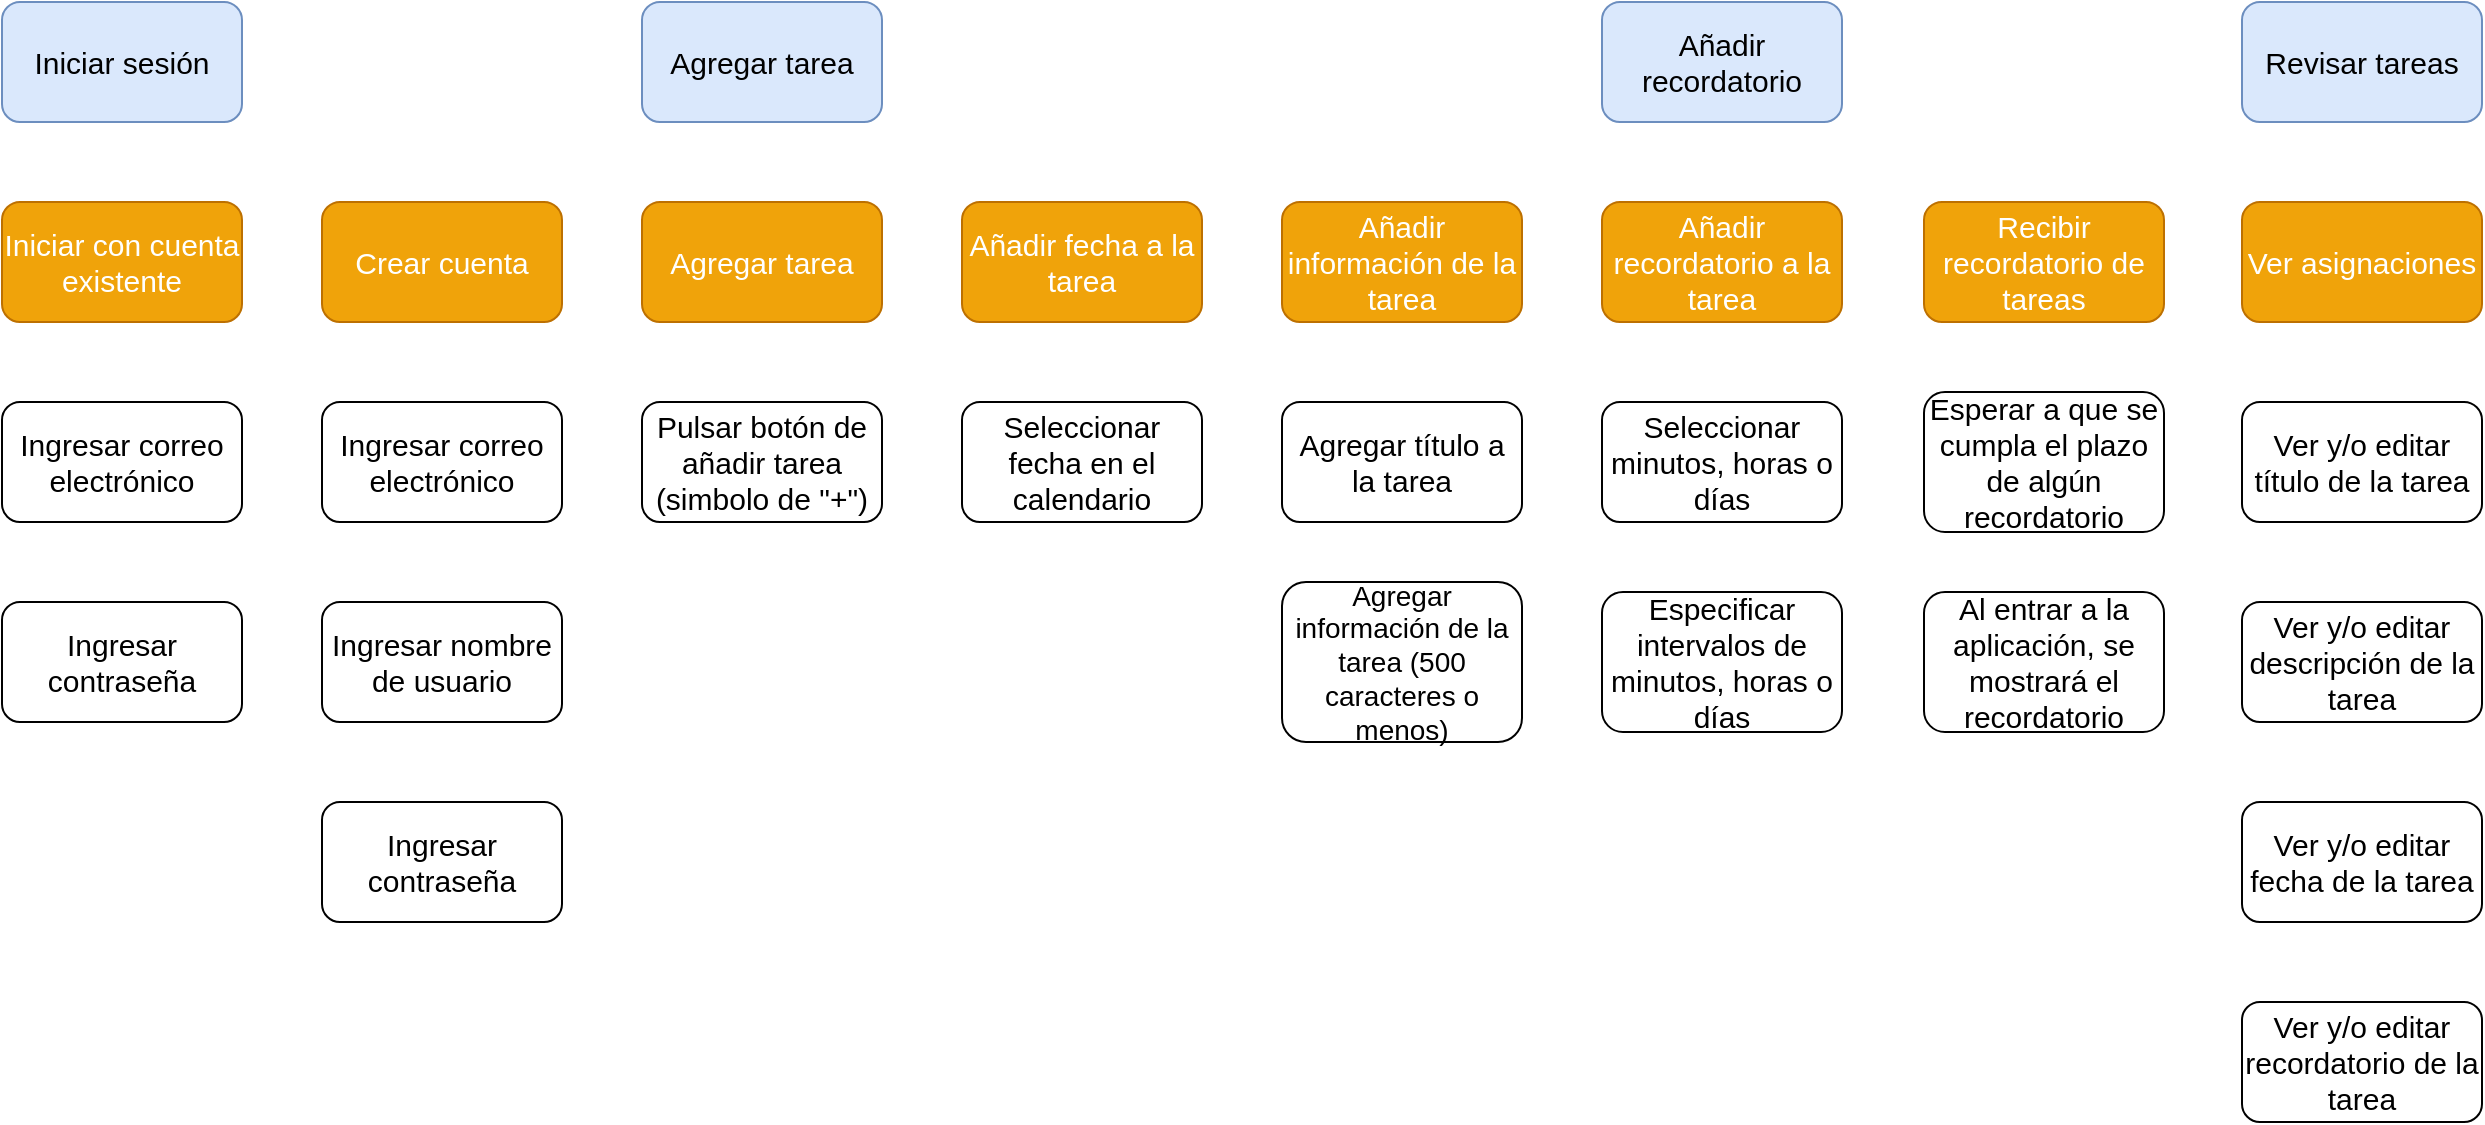 <mxfile version="13.6.2" type="device"><diagram id="F98UrIVJEh8SE02PBDme" name="Page-1"><mxGraphModel dx="1350" dy="563" grid="0" gridSize="10" guides="1" tooltips="1" connect="1" arrows="1" fold="1" page="0" pageScale="1" pageWidth="827" pageHeight="1169" math="0" shadow="0"><root><mxCell id="0"/><mxCell id="1" parent="0"/><mxCell id="3TmKuM1oJud04JCKpPl0-1" value="&lt;font style=&quot;font-size: 15px&quot;&gt;Iniciar sesión&lt;/font&gt;" style="rounded=1;whiteSpace=wrap;html=1;fillColor=#dae8fc;strokeColor=#6c8ebf;" vertex="1" parent="1"><mxGeometry x="40" y="60" width="120" height="60" as="geometry"/></mxCell><mxCell id="3TmKuM1oJud04JCKpPl0-2" value="&lt;font style=&quot;font-size: 15px&quot;&gt;Iniciar con cuenta existente&lt;/font&gt;" style="rounded=1;whiteSpace=wrap;html=1;fillColor=#f0a30a;strokeColor=#BD7000;fontColor=#ffffff;" vertex="1" parent="1"><mxGeometry x="40" y="160" width="120" height="60" as="geometry"/></mxCell><mxCell id="3TmKuM1oJud04JCKpPl0-3" value="&lt;font style=&quot;font-size: 15px&quot;&gt;Ingresar correo electrónico&lt;/font&gt;" style="rounded=1;whiteSpace=wrap;html=1;" vertex="1" parent="1"><mxGeometry x="40" y="260" width="120" height="60" as="geometry"/></mxCell><mxCell id="3TmKuM1oJud04JCKpPl0-4" value="&lt;font style=&quot;font-size: 15px&quot;&gt;Ingresar contraseña&lt;/font&gt;" style="rounded=1;whiteSpace=wrap;html=1;" vertex="1" parent="1"><mxGeometry x="40" y="360" width="120" height="60" as="geometry"/></mxCell><mxCell id="3TmKuM1oJud04JCKpPl0-5" value="&lt;font style=&quot;font-size: 15px&quot;&gt;Crear cuenta&lt;/font&gt;" style="rounded=1;whiteSpace=wrap;html=1;fillColor=#f0a30a;strokeColor=#BD7000;fontColor=#ffffff;" vertex="1" parent="1"><mxGeometry x="200" y="160" width="120" height="60" as="geometry"/></mxCell><mxCell id="3TmKuM1oJud04JCKpPl0-6" value="&lt;font style=&quot;font-size: 15px&quot;&gt;Agregar tarea&lt;/font&gt;" style="rounded=1;whiteSpace=wrap;html=1;fillColor=#f0a30a;strokeColor=#BD7000;fontColor=#ffffff;" vertex="1" parent="1"><mxGeometry x="360" y="160" width="120" height="60" as="geometry"/></mxCell><mxCell id="3TmKuM1oJud04JCKpPl0-7" value="&lt;font style=&quot;font-size: 15px&quot;&gt;Añadir fecha a la tarea&lt;/font&gt;" style="rounded=1;whiteSpace=wrap;html=1;fillColor=#f0a30a;strokeColor=#BD7000;fontColor=#ffffff;" vertex="1" parent="1"><mxGeometry x="520" y="160" width="120" height="60" as="geometry"/></mxCell><mxCell id="3TmKuM1oJud04JCKpPl0-8" value="&lt;font style=&quot;font-size: 15px&quot;&gt;Añadir información de la tarea&lt;/font&gt;" style="rounded=1;whiteSpace=wrap;html=1;fillColor=#f0a30a;strokeColor=#BD7000;fontColor=#ffffff;" vertex="1" parent="1"><mxGeometry x="680" y="160" width="120" height="60" as="geometry"/></mxCell><mxCell id="3TmKuM1oJud04JCKpPl0-9" value="&lt;font style=&quot;font-size: 15px&quot;&gt;Añadir recordatorio a la tarea&lt;/font&gt;" style="rounded=1;whiteSpace=wrap;html=1;fillColor=#f0a30a;strokeColor=#BD7000;fontColor=#ffffff;" vertex="1" parent="1"><mxGeometry x="840" y="160" width="120" height="60" as="geometry"/></mxCell><mxCell id="3TmKuM1oJud04JCKpPl0-10" value="&lt;font style=&quot;font-size: 15px&quot;&gt;Ver asignaciones&lt;/font&gt;" style="rounded=1;whiteSpace=wrap;html=1;fillColor=#f0a30a;strokeColor=#BD7000;fontColor=#ffffff;" vertex="1" parent="1"><mxGeometry x="1160" y="160" width="120" height="60" as="geometry"/></mxCell><mxCell id="3TmKuM1oJud04JCKpPl0-11" value="&lt;font style=&quot;font-size: 15px&quot;&gt;Agregar tarea&lt;/font&gt;" style="rounded=1;whiteSpace=wrap;html=1;fillColor=#dae8fc;strokeColor=#6c8ebf;" vertex="1" parent="1"><mxGeometry x="360" y="60" width="120" height="60" as="geometry"/></mxCell><mxCell id="3TmKuM1oJud04JCKpPl0-12" value="&lt;font style=&quot;font-size: 15px&quot;&gt;Añadir recordatorio&lt;/font&gt;" style="rounded=1;whiteSpace=wrap;html=1;fillColor=#dae8fc;strokeColor=#6c8ebf;" vertex="1" parent="1"><mxGeometry x="840" y="60" width="120" height="60" as="geometry"/></mxCell><mxCell id="3TmKuM1oJud04JCKpPl0-13" value="&lt;font style=&quot;font-size: 15px&quot;&gt;Revisar tareas&lt;/font&gt;" style="rounded=1;whiteSpace=wrap;html=1;fillColor=#dae8fc;strokeColor=#6c8ebf;" vertex="1" parent="1"><mxGeometry x="1160" y="60" width="120" height="60" as="geometry"/></mxCell><mxCell id="3TmKuM1oJud04JCKpPl0-26" value="&lt;font style=&quot;font-size: 15px&quot;&gt;Recibir recordatorio de tareas&lt;/font&gt;" style="rounded=1;whiteSpace=wrap;html=1;fillColor=#f0a30a;strokeColor=#BD7000;fontColor=#ffffff;" vertex="1" parent="1"><mxGeometry x="1001" y="160" width="120" height="60" as="geometry"/></mxCell><mxCell id="3TmKuM1oJud04JCKpPl0-27" value="&lt;font style=&quot;font-size: 15px&quot;&gt;Ingresar correo electrónico&lt;/font&gt;" style="rounded=1;whiteSpace=wrap;html=1;" vertex="1" parent="1"><mxGeometry x="200" y="260" width="120" height="60" as="geometry"/></mxCell><mxCell id="3TmKuM1oJud04JCKpPl0-28" value="&lt;font style=&quot;font-size: 15px&quot;&gt;Ingresar contraseña&lt;/font&gt;" style="rounded=1;whiteSpace=wrap;html=1;" vertex="1" parent="1"><mxGeometry x="200" y="460" width="120" height="60" as="geometry"/></mxCell><mxCell id="3TmKuM1oJud04JCKpPl0-29" value="&lt;font style=&quot;font-size: 15px&quot;&gt;Ingresar nombre de usuario&lt;/font&gt;" style="rounded=1;whiteSpace=wrap;html=1;" vertex="1" parent="1"><mxGeometry x="200" y="360" width="120" height="60" as="geometry"/></mxCell><mxCell id="3TmKuM1oJud04JCKpPl0-30" value="&lt;font style=&quot;font-size: 15px&quot;&gt;Pulsar botón de añadir tarea (simbolo de &quot;+&quot;)&lt;/font&gt;" style="rounded=1;whiteSpace=wrap;html=1;" vertex="1" parent="1"><mxGeometry x="360" y="260" width="120" height="60" as="geometry"/></mxCell><mxCell id="3TmKuM1oJud04JCKpPl0-31" value="&lt;font style=&quot;font-size: 15px&quot;&gt;Seleccionar fecha en el calendario&lt;/font&gt;" style="rounded=1;whiteSpace=wrap;html=1;" vertex="1" parent="1"><mxGeometry x="520" y="260" width="120" height="60" as="geometry"/></mxCell><mxCell id="3TmKuM1oJud04JCKpPl0-32" value="&lt;font style=&quot;font-size: 15px&quot;&gt;Agregar título a la tarea&lt;/font&gt;" style="rounded=1;whiteSpace=wrap;html=1;" vertex="1" parent="1"><mxGeometry x="680" y="260" width="120" height="60" as="geometry"/></mxCell><mxCell id="3TmKuM1oJud04JCKpPl0-33" value="&lt;font style=&quot;font-size: 14px&quot;&gt;Agregar información de la tarea (500 caracteres o menos)&lt;/font&gt;" style="rounded=1;whiteSpace=wrap;html=1;" vertex="1" parent="1"><mxGeometry x="680" y="350" width="120" height="80" as="geometry"/></mxCell><mxCell id="3TmKuM1oJud04JCKpPl0-34" value="&lt;font style=&quot;font-size: 15px&quot;&gt;Seleccionar minutos, horas o días&lt;/font&gt;" style="rounded=1;whiteSpace=wrap;html=1;" vertex="1" parent="1"><mxGeometry x="840" y="260" width="120" height="60" as="geometry"/></mxCell><mxCell id="3TmKuM1oJud04JCKpPl0-35" value="&lt;font style=&quot;font-size: 15px&quot;&gt;Especificar intervalos de minutos, horas o días&lt;/font&gt;" style="rounded=1;whiteSpace=wrap;html=1;" vertex="1" parent="1"><mxGeometry x="840" y="355" width="120" height="70" as="geometry"/></mxCell><mxCell id="3TmKuM1oJud04JCKpPl0-36" value="&lt;span style=&quot;font-size: 15px&quot;&gt;Ver y/o editar descripción de la tarea&lt;/span&gt;" style="rounded=1;whiteSpace=wrap;html=1;" vertex="1" parent="1"><mxGeometry x="1160" y="360" width="120" height="60" as="geometry"/></mxCell><mxCell id="3TmKuM1oJud04JCKpPl0-37" value="&lt;font style=&quot;font-size: 15px&quot;&gt;Ver y/o editar título de la tarea&lt;/font&gt;" style="rounded=1;whiteSpace=wrap;html=1;" vertex="1" parent="1"><mxGeometry x="1160" y="260" width="120" height="60" as="geometry"/></mxCell><mxCell id="3TmKuM1oJud04JCKpPl0-38" value="&lt;font style=&quot;font-size: 15px&quot;&gt;Esperar a que se cumpla el plazo de algún recordatorio&lt;/font&gt;" style="rounded=1;whiteSpace=wrap;html=1;" vertex="1" parent="1"><mxGeometry x="1001" y="255" width="120" height="70" as="geometry"/></mxCell><mxCell id="3TmKuM1oJud04JCKpPl0-39" value="&lt;font style=&quot;font-size: 15px&quot;&gt;Al entrar a la aplicación, se mostrará el recordatorio&lt;/font&gt;" style="rounded=1;whiteSpace=wrap;html=1;" vertex="1" parent="1"><mxGeometry x="1001" y="355" width="120" height="70" as="geometry"/></mxCell><mxCell id="3TmKuM1oJud04JCKpPl0-40" value="&lt;font style=&quot;font-size: 15px&quot;&gt;Ver y/o editar fecha de la tarea&lt;/font&gt;" style="rounded=1;whiteSpace=wrap;html=1;" vertex="1" parent="1"><mxGeometry x="1160" y="460" width="120" height="60" as="geometry"/></mxCell><mxCell id="3TmKuM1oJud04JCKpPl0-41" value="&lt;font style=&quot;font-size: 15px&quot;&gt;Ver y/o editar recordatorio de la tarea&lt;/font&gt;" style="rounded=1;whiteSpace=wrap;html=1;" vertex="1" parent="1"><mxGeometry x="1160" y="560" width="120" height="60" as="geometry"/></mxCell></root></mxGraphModel></diagram></mxfile>